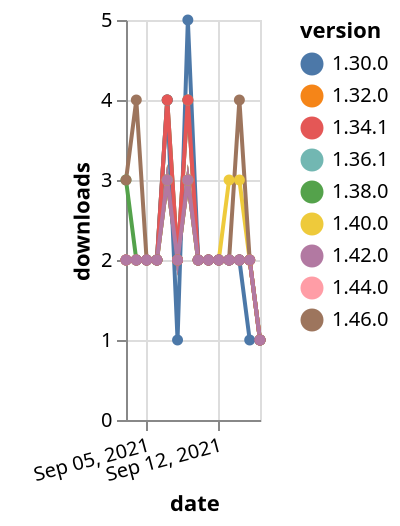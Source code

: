 {"$schema": "https://vega.github.io/schema/vega-lite/v5.json", "description": "A simple bar chart with embedded data.", "data": {"values": [{"date": "2021-09-03", "total": 3647, "delta": 2, "version": "1.32.0"}, {"date": "2021-09-04", "total": 3649, "delta": 2, "version": "1.32.0"}, {"date": "2021-09-05", "total": 3651, "delta": 2, "version": "1.32.0"}, {"date": "2021-09-06", "total": 3653, "delta": 2, "version": "1.32.0"}, {"date": "2021-09-07", "total": 3656, "delta": 3, "version": "1.32.0"}, {"date": "2021-09-08", "total": 3658, "delta": 2, "version": "1.32.0"}, {"date": "2021-09-09", "total": 3661, "delta": 3, "version": "1.32.0"}, {"date": "2021-09-10", "total": 3663, "delta": 2, "version": "1.32.0"}, {"date": "2021-09-11", "total": 3665, "delta": 2, "version": "1.32.0"}, {"date": "2021-09-12", "total": 3667, "delta": 2, "version": "1.32.0"}, {"date": "2021-09-13", "total": 3669, "delta": 2, "version": "1.32.0"}, {"date": "2021-09-14", "total": 3671, "delta": 2, "version": "1.32.0"}, {"date": "2021-09-15", "total": 3673, "delta": 2, "version": "1.32.0"}, {"date": "2021-09-16", "total": 3674, "delta": 1, "version": "1.32.0"}, {"date": "2021-09-03", "total": 2095, "delta": 2, "version": "1.36.1"}, {"date": "2021-09-04", "total": 2097, "delta": 2, "version": "1.36.1"}, {"date": "2021-09-05", "total": 2099, "delta": 2, "version": "1.36.1"}, {"date": "2021-09-06", "total": 2101, "delta": 2, "version": "1.36.1"}, {"date": "2021-09-07", "total": 2104, "delta": 3, "version": "1.36.1"}, {"date": "2021-09-08", "total": 2106, "delta": 2, "version": "1.36.1"}, {"date": "2021-09-09", "total": 2109, "delta": 3, "version": "1.36.1"}, {"date": "2021-09-10", "total": 2111, "delta": 2, "version": "1.36.1"}, {"date": "2021-09-11", "total": 2113, "delta": 2, "version": "1.36.1"}, {"date": "2021-09-12", "total": 2115, "delta": 2, "version": "1.36.1"}, {"date": "2021-09-13", "total": 2117, "delta": 2, "version": "1.36.1"}, {"date": "2021-09-14", "total": 2119, "delta": 2, "version": "1.36.1"}, {"date": "2021-09-15", "total": 2121, "delta": 2, "version": "1.36.1"}, {"date": "2021-09-16", "total": 2122, "delta": 1, "version": "1.36.1"}, {"date": "2021-09-03", "total": 738, "delta": 2, "version": "1.44.0"}, {"date": "2021-09-04", "total": 740, "delta": 2, "version": "1.44.0"}, {"date": "2021-09-05", "total": 742, "delta": 2, "version": "1.44.0"}, {"date": "2021-09-06", "total": 744, "delta": 2, "version": "1.44.0"}, {"date": "2021-09-07", "total": 748, "delta": 4, "version": "1.44.0"}, {"date": "2021-09-08", "total": 750, "delta": 2, "version": "1.44.0"}, {"date": "2021-09-09", "total": 754, "delta": 4, "version": "1.44.0"}, {"date": "2021-09-10", "total": 756, "delta": 2, "version": "1.44.0"}, {"date": "2021-09-11", "total": 758, "delta": 2, "version": "1.44.0"}, {"date": "2021-09-12", "total": 760, "delta": 2, "version": "1.44.0"}, {"date": "2021-09-13", "total": 762, "delta": 2, "version": "1.44.0"}, {"date": "2021-09-14", "total": 764, "delta": 2, "version": "1.44.0"}, {"date": "2021-09-15", "total": 766, "delta": 2, "version": "1.44.0"}, {"date": "2021-09-16", "total": 767, "delta": 1, "version": "1.44.0"}, {"date": "2021-09-03", "total": 2034, "delta": 3, "version": "1.38.0"}, {"date": "2021-09-04", "total": 2036, "delta": 2, "version": "1.38.0"}, {"date": "2021-09-05", "total": 2038, "delta": 2, "version": "1.38.0"}, {"date": "2021-09-06", "total": 2040, "delta": 2, "version": "1.38.0"}, {"date": "2021-09-07", "total": 2044, "delta": 4, "version": "1.38.0"}, {"date": "2021-09-08", "total": 2046, "delta": 2, "version": "1.38.0"}, {"date": "2021-09-09", "total": 2050, "delta": 4, "version": "1.38.0"}, {"date": "2021-09-10", "total": 2052, "delta": 2, "version": "1.38.0"}, {"date": "2021-09-11", "total": 2054, "delta": 2, "version": "1.38.0"}, {"date": "2021-09-12", "total": 2056, "delta": 2, "version": "1.38.0"}, {"date": "2021-09-13", "total": 2058, "delta": 2, "version": "1.38.0"}, {"date": "2021-09-14", "total": 2060, "delta": 2, "version": "1.38.0"}, {"date": "2021-09-15", "total": 2062, "delta": 2, "version": "1.38.0"}, {"date": "2021-09-16", "total": 2063, "delta": 1, "version": "1.38.0"}, {"date": "2021-09-03", "total": 1509, "delta": 2, "version": "1.40.0"}, {"date": "2021-09-04", "total": 1511, "delta": 2, "version": "1.40.0"}, {"date": "2021-09-05", "total": 1513, "delta": 2, "version": "1.40.0"}, {"date": "2021-09-06", "total": 1515, "delta": 2, "version": "1.40.0"}, {"date": "2021-09-07", "total": 1518, "delta": 3, "version": "1.40.0"}, {"date": "2021-09-08", "total": 1520, "delta": 2, "version": "1.40.0"}, {"date": "2021-09-09", "total": 1523, "delta": 3, "version": "1.40.0"}, {"date": "2021-09-10", "total": 1525, "delta": 2, "version": "1.40.0"}, {"date": "2021-09-11", "total": 1527, "delta": 2, "version": "1.40.0"}, {"date": "2021-09-12", "total": 1529, "delta": 2, "version": "1.40.0"}, {"date": "2021-09-13", "total": 1532, "delta": 3, "version": "1.40.0"}, {"date": "2021-09-14", "total": 1535, "delta": 3, "version": "1.40.0"}, {"date": "2021-09-15", "total": 1537, "delta": 2, "version": "1.40.0"}, {"date": "2021-09-16", "total": 1538, "delta": 1, "version": "1.40.0"}, {"date": "2021-09-03", "total": 240, "delta": 3, "version": "1.46.0"}, {"date": "2021-09-04", "total": 244, "delta": 4, "version": "1.46.0"}, {"date": "2021-09-05", "total": 246, "delta": 2, "version": "1.46.0"}, {"date": "2021-09-06", "total": 248, "delta": 2, "version": "1.46.0"}, {"date": "2021-09-07", "total": 251, "delta": 3, "version": "1.46.0"}, {"date": "2021-09-08", "total": 253, "delta": 2, "version": "1.46.0"}, {"date": "2021-09-09", "total": 256, "delta": 3, "version": "1.46.0"}, {"date": "2021-09-10", "total": 258, "delta": 2, "version": "1.46.0"}, {"date": "2021-09-11", "total": 260, "delta": 2, "version": "1.46.0"}, {"date": "2021-09-12", "total": 262, "delta": 2, "version": "1.46.0"}, {"date": "2021-09-13", "total": 264, "delta": 2, "version": "1.46.0"}, {"date": "2021-09-14", "total": 268, "delta": 4, "version": "1.46.0"}, {"date": "2021-09-15", "total": 270, "delta": 2, "version": "1.46.0"}, {"date": "2021-09-16", "total": 271, "delta": 1, "version": "1.46.0"}, {"date": "2021-09-03", "total": 3219, "delta": 2, "version": "1.30.0"}, {"date": "2021-09-04", "total": 3221, "delta": 2, "version": "1.30.0"}, {"date": "2021-09-05", "total": 3223, "delta": 2, "version": "1.30.0"}, {"date": "2021-09-06", "total": 3225, "delta": 2, "version": "1.30.0"}, {"date": "2021-09-07", "total": 3229, "delta": 4, "version": "1.30.0"}, {"date": "2021-09-08", "total": 3230, "delta": 1, "version": "1.30.0"}, {"date": "2021-09-09", "total": 3235, "delta": 5, "version": "1.30.0"}, {"date": "2021-09-10", "total": 3237, "delta": 2, "version": "1.30.0"}, {"date": "2021-09-11", "total": 3239, "delta": 2, "version": "1.30.0"}, {"date": "2021-09-12", "total": 3241, "delta": 2, "version": "1.30.0"}, {"date": "2021-09-13", "total": 3243, "delta": 2, "version": "1.30.0"}, {"date": "2021-09-14", "total": 3245, "delta": 2, "version": "1.30.0"}, {"date": "2021-09-15", "total": 3246, "delta": 1, "version": "1.30.0"}, {"date": "2021-09-16", "total": 3247, "delta": 1, "version": "1.30.0"}, {"date": "2021-09-03", "total": 2580, "delta": 2, "version": "1.34.1"}, {"date": "2021-09-04", "total": 2582, "delta": 2, "version": "1.34.1"}, {"date": "2021-09-05", "total": 2584, "delta": 2, "version": "1.34.1"}, {"date": "2021-09-06", "total": 2586, "delta": 2, "version": "1.34.1"}, {"date": "2021-09-07", "total": 2590, "delta": 4, "version": "1.34.1"}, {"date": "2021-09-08", "total": 2592, "delta": 2, "version": "1.34.1"}, {"date": "2021-09-09", "total": 2596, "delta": 4, "version": "1.34.1"}, {"date": "2021-09-10", "total": 2598, "delta": 2, "version": "1.34.1"}, {"date": "2021-09-11", "total": 2600, "delta": 2, "version": "1.34.1"}, {"date": "2021-09-12", "total": 2602, "delta": 2, "version": "1.34.1"}, {"date": "2021-09-13", "total": 2604, "delta": 2, "version": "1.34.1"}, {"date": "2021-09-14", "total": 2606, "delta": 2, "version": "1.34.1"}, {"date": "2021-09-15", "total": 2608, "delta": 2, "version": "1.34.1"}, {"date": "2021-09-16", "total": 2609, "delta": 1, "version": "1.34.1"}, {"date": "2021-09-03", "total": 1032, "delta": 2, "version": "1.42.0"}, {"date": "2021-09-04", "total": 1034, "delta": 2, "version": "1.42.0"}, {"date": "2021-09-05", "total": 1036, "delta": 2, "version": "1.42.0"}, {"date": "2021-09-06", "total": 1038, "delta": 2, "version": "1.42.0"}, {"date": "2021-09-07", "total": 1041, "delta": 3, "version": "1.42.0"}, {"date": "2021-09-08", "total": 1043, "delta": 2, "version": "1.42.0"}, {"date": "2021-09-09", "total": 1046, "delta": 3, "version": "1.42.0"}, {"date": "2021-09-10", "total": 1048, "delta": 2, "version": "1.42.0"}, {"date": "2021-09-11", "total": 1050, "delta": 2, "version": "1.42.0"}, {"date": "2021-09-12", "total": 1052, "delta": 2, "version": "1.42.0"}, {"date": "2021-09-13", "total": 1054, "delta": 2, "version": "1.42.0"}, {"date": "2021-09-14", "total": 1056, "delta": 2, "version": "1.42.0"}, {"date": "2021-09-15", "total": 1058, "delta": 2, "version": "1.42.0"}, {"date": "2021-09-16", "total": 1059, "delta": 1, "version": "1.42.0"}]}, "width": "container", "mark": {"type": "line", "point": {"filled": true}}, "encoding": {"x": {"field": "date", "type": "temporal", "timeUnit": "yearmonthdate", "title": "date", "axis": {"labelAngle": -15}}, "y": {"field": "delta", "type": "quantitative", "title": "downloads"}, "color": {"field": "version", "type": "nominal"}, "tooltip": {"field": "delta"}}}